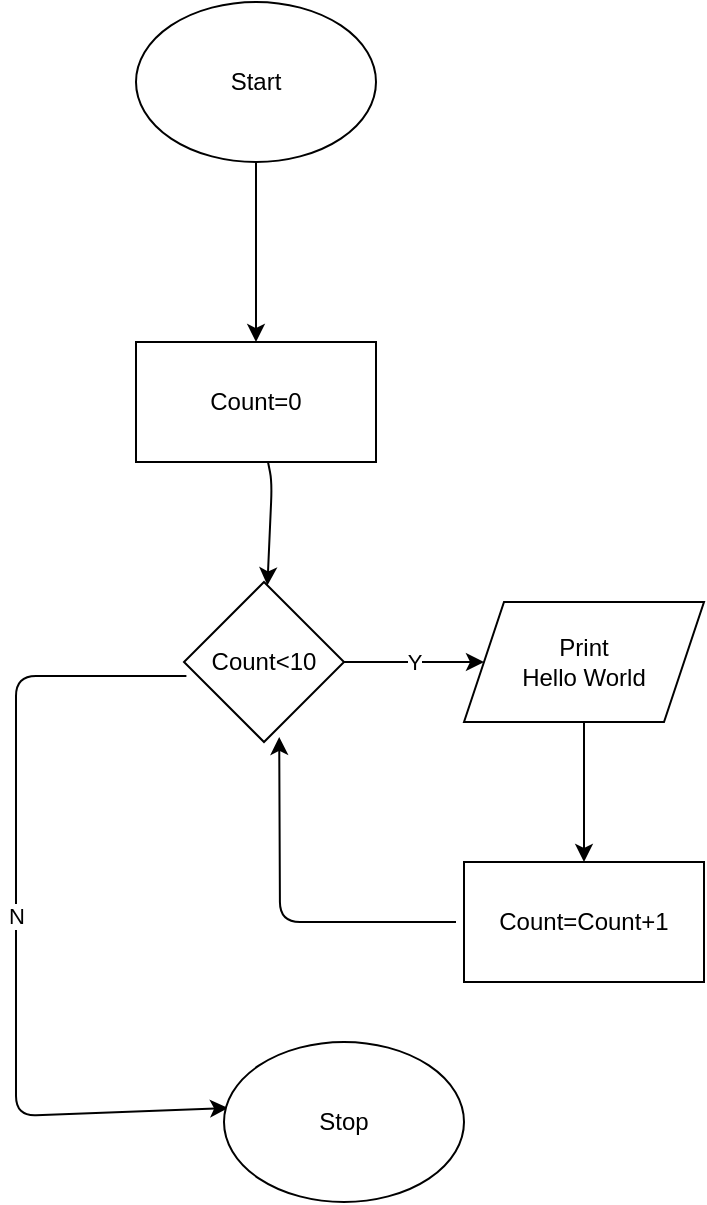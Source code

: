 <mxfile version="13.9.9" type="device"><diagram id="8fIWAsXFDeYOXsfFP-T2" name="Page-1"><mxGraphModel dx="1024" dy="584" grid="1" gridSize="10" guides="1" tooltips="1" connect="1" arrows="1" fold="1" page="1" pageScale="1" pageWidth="827" pageHeight="1169" math="0" shadow="0"><root><mxCell id="0"/><mxCell id="1" parent="0"/><mxCell id="ZeT3IfHqYD0DjJPtQNn3-37" value="" style="edgeStyle=orthogonalEdgeStyle;rounded=0;orthogonalLoop=1;jettySize=auto;html=1;" parent="1" source="ZeT3IfHqYD0DjJPtQNn3-35" target="ZeT3IfHqYD0DjJPtQNn3-36" edge="1"><mxGeometry relative="1" as="geometry"/></mxCell><mxCell id="ZeT3IfHqYD0DjJPtQNn3-35" value="Start" style="ellipse;whiteSpace=wrap;html=1;" parent="1" vertex="1"><mxGeometry x="350" y="380" width="120" height="80" as="geometry"/></mxCell><mxCell id="ZeT3IfHqYD0DjJPtQNn3-36" value="Count=0" style="whiteSpace=wrap;html=1;" parent="1" vertex="1"><mxGeometry x="350" y="550" width="120" height="60" as="geometry"/></mxCell><mxCell id="ZeT3IfHqYD0DjJPtQNn3-41" value="Y" style="edgeStyle=orthogonalEdgeStyle;rounded=0;orthogonalLoop=1;jettySize=auto;html=1;" parent="1" source="ZeT3IfHqYD0DjJPtQNn3-38" target="ZeT3IfHqYD0DjJPtQNn3-40" edge="1"><mxGeometry relative="1" as="geometry"/></mxCell><mxCell id="ZeT3IfHqYD0DjJPtQNn3-38" value="Count&amp;lt;10" style="rhombus;whiteSpace=wrap;html=1;" parent="1" vertex="1"><mxGeometry x="374" y="670" width="80" height="80" as="geometry"/></mxCell><mxCell id="ZeT3IfHqYD0DjJPtQNn3-39" value="" style="endArrow=classic;html=1;" parent="1" source="ZeT3IfHqYD0DjJPtQNn3-36" target="ZeT3IfHqYD0DjJPtQNn3-38" edge="1"><mxGeometry width="50" height="50" relative="1" as="geometry"><mxPoint x="390" y="660" as="sourcePoint"/><mxPoint x="440" y="610" as="targetPoint"/><Array as="points"><mxPoint x="418" y="620"/></Array></mxGeometry></mxCell><mxCell id="ZeT3IfHqYD0DjJPtQNn3-40" value="Print&lt;br&gt;Hello World" style="shape=parallelogram;perimeter=parallelogramPerimeter;whiteSpace=wrap;html=1;fixedSize=1;" parent="1" vertex="1"><mxGeometry x="514" y="680" width="120" height="60" as="geometry"/></mxCell><mxCell id="ZeT3IfHqYD0DjJPtQNn3-42" value="" style="endArrow=classic;html=1;exitX=0.5;exitY=1;exitDx=0;exitDy=0;" parent="1" source="ZeT3IfHqYD0DjJPtQNn3-40" target="ZeT3IfHqYD0DjJPtQNn3-43" edge="1"><mxGeometry width="50" height="50" relative="1" as="geometry"><mxPoint x="570" y="820" as="sourcePoint"/><mxPoint x="574" y="840" as="targetPoint"/></mxGeometry></mxCell><mxCell id="ZeT3IfHqYD0DjJPtQNn3-43" value="Count=Count+1" style="rounded=0;whiteSpace=wrap;html=1;" parent="1" vertex="1"><mxGeometry x="514" y="810" width="120" height="60" as="geometry"/></mxCell><mxCell id="ZeT3IfHqYD0DjJPtQNn3-44" value="" style="endArrow=classic;html=1;entryX=0.595;entryY=0.968;entryDx=0;entryDy=0;entryPerimeter=0;" parent="1" target="ZeT3IfHqYD0DjJPtQNn3-38" edge="1"><mxGeometry width="50" height="50" relative="1" as="geometry"><mxPoint x="510" y="840" as="sourcePoint"/><mxPoint x="440" y="810" as="targetPoint"/><Array as="points"><mxPoint x="422" y="840"/></Array></mxGeometry></mxCell><mxCell id="ZeT3IfHqYD0DjJPtQNn3-45" value="N" style="endArrow=classic;html=1;exitX=0.015;exitY=0.588;exitDx=0;exitDy=0;exitPerimeter=0;entryX=0.017;entryY=0.412;entryDx=0;entryDy=0;entryPerimeter=0;" parent="1" source="ZeT3IfHqYD0DjJPtQNn3-38" target="ZeT3IfHqYD0DjJPtQNn3-46" edge="1"><mxGeometry width="50" height="50" relative="1" as="geometry"><mxPoint x="210" y="790" as="sourcePoint"/><mxPoint x="390" y="937" as="targetPoint"/><Array as="points"><mxPoint x="290" y="717"/><mxPoint x="290" y="937"/></Array></mxGeometry></mxCell><mxCell id="ZeT3IfHqYD0DjJPtQNn3-46" value="Stop" style="ellipse;whiteSpace=wrap;html=1;" parent="1" vertex="1"><mxGeometry x="394" y="900" width="120" height="80" as="geometry"/></mxCell></root></mxGraphModel></diagram></mxfile>